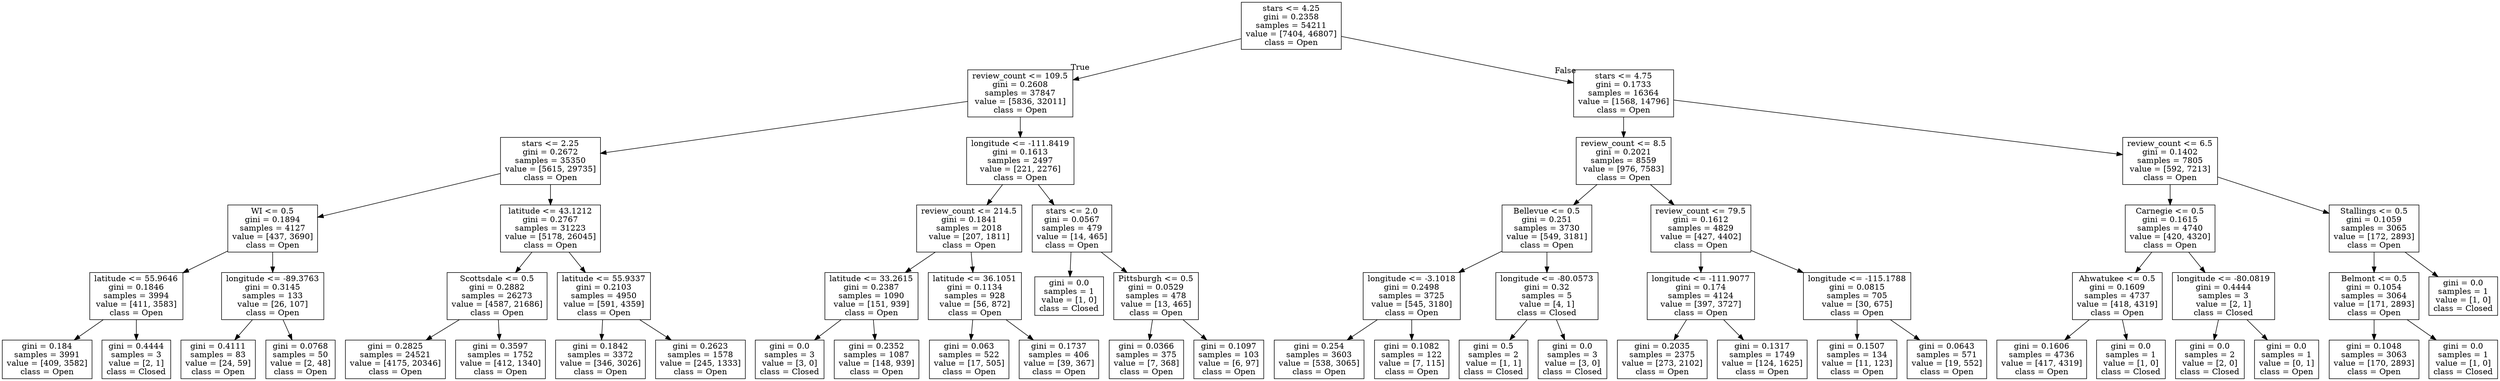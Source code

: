 digraph Tree {
node [shape=box] ;
0 [label="stars <= 4.25\ngini = 0.2358\nsamples = 54211\nvalue = [7404, 46807]\nclass = Open"] ;
1 [label="review_count <= 109.5\ngini = 0.2608\nsamples = 37847\nvalue = [5836, 32011]\nclass = Open"] ;
0 -> 1 [labeldistance=2.5, labelangle=45, headlabel="True"] ;
2 [label="stars <= 2.25\ngini = 0.2672\nsamples = 35350\nvalue = [5615, 29735]\nclass = Open"] ;
1 -> 2 ;
3 [label="WI <= 0.5\ngini = 0.1894\nsamples = 4127\nvalue = [437, 3690]\nclass = Open"] ;
2 -> 3 ;
4 [label="latitude <= 55.9646\ngini = 0.1846\nsamples = 3994\nvalue = [411, 3583]\nclass = Open"] ;
3 -> 4 ;
5 [label="gini = 0.184\nsamples = 3991\nvalue = [409, 3582]\nclass = Open"] ;
4 -> 5 ;
6 [label="gini = 0.4444\nsamples = 3\nvalue = [2, 1]\nclass = Closed"] ;
4 -> 6 ;
7 [label="longitude <= -89.3763\ngini = 0.3145\nsamples = 133\nvalue = [26, 107]\nclass = Open"] ;
3 -> 7 ;
8 [label="gini = 0.4111\nsamples = 83\nvalue = [24, 59]\nclass = Open"] ;
7 -> 8 ;
9 [label="gini = 0.0768\nsamples = 50\nvalue = [2, 48]\nclass = Open"] ;
7 -> 9 ;
10 [label="latitude <= 43.1212\ngini = 0.2767\nsamples = 31223\nvalue = [5178, 26045]\nclass = Open"] ;
2 -> 10 ;
11 [label="Scottsdale <= 0.5\ngini = 0.2882\nsamples = 26273\nvalue = [4587, 21686]\nclass = Open"] ;
10 -> 11 ;
12 [label="gini = 0.2825\nsamples = 24521\nvalue = [4175, 20346]\nclass = Open"] ;
11 -> 12 ;
13 [label="gini = 0.3597\nsamples = 1752\nvalue = [412, 1340]\nclass = Open"] ;
11 -> 13 ;
14 [label="latitude <= 55.9337\ngini = 0.2103\nsamples = 4950\nvalue = [591, 4359]\nclass = Open"] ;
10 -> 14 ;
15 [label="gini = 0.1842\nsamples = 3372\nvalue = [346, 3026]\nclass = Open"] ;
14 -> 15 ;
16 [label="gini = 0.2623\nsamples = 1578\nvalue = [245, 1333]\nclass = Open"] ;
14 -> 16 ;
17 [label="longitude <= -111.8419\ngini = 0.1613\nsamples = 2497\nvalue = [221, 2276]\nclass = Open"] ;
1 -> 17 ;
18 [label="review_count <= 214.5\ngini = 0.1841\nsamples = 2018\nvalue = [207, 1811]\nclass = Open"] ;
17 -> 18 ;
19 [label="latitude <= 33.2615\ngini = 0.2387\nsamples = 1090\nvalue = [151, 939]\nclass = Open"] ;
18 -> 19 ;
20 [label="gini = 0.0\nsamples = 3\nvalue = [3, 0]\nclass = Closed"] ;
19 -> 20 ;
21 [label="gini = 0.2352\nsamples = 1087\nvalue = [148, 939]\nclass = Open"] ;
19 -> 21 ;
22 [label="latitude <= 36.1051\ngini = 0.1134\nsamples = 928\nvalue = [56, 872]\nclass = Open"] ;
18 -> 22 ;
23 [label="gini = 0.063\nsamples = 522\nvalue = [17, 505]\nclass = Open"] ;
22 -> 23 ;
24 [label="gini = 0.1737\nsamples = 406\nvalue = [39, 367]\nclass = Open"] ;
22 -> 24 ;
25 [label="stars <= 2.0\ngini = 0.0567\nsamples = 479\nvalue = [14, 465]\nclass = Open"] ;
17 -> 25 ;
26 [label="gini = 0.0\nsamples = 1\nvalue = [1, 0]\nclass = Closed"] ;
25 -> 26 ;
27 [label="Pittsburgh <= 0.5\ngini = 0.0529\nsamples = 478\nvalue = [13, 465]\nclass = Open"] ;
25 -> 27 ;
28 [label="gini = 0.0366\nsamples = 375\nvalue = [7, 368]\nclass = Open"] ;
27 -> 28 ;
29 [label="gini = 0.1097\nsamples = 103\nvalue = [6, 97]\nclass = Open"] ;
27 -> 29 ;
30 [label="stars <= 4.75\ngini = 0.1733\nsamples = 16364\nvalue = [1568, 14796]\nclass = Open"] ;
0 -> 30 [labeldistance=2.5, labelangle=-45, headlabel="False"] ;
31 [label="review_count <= 8.5\ngini = 0.2021\nsamples = 8559\nvalue = [976, 7583]\nclass = Open"] ;
30 -> 31 ;
32 [label="Bellevue <= 0.5\ngini = 0.251\nsamples = 3730\nvalue = [549, 3181]\nclass = Open"] ;
31 -> 32 ;
33 [label="longitude <= -3.1018\ngini = 0.2498\nsamples = 3725\nvalue = [545, 3180]\nclass = Open"] ;
32 -> 33 ;
34 [label="gini = 0.254\nsamples = 3603\nvalue = [538, 3065]\nclass = Open"] ;
33 -> 34 ;
35 [label="gini = 0.1082\nsamples = 122\nvalue = [7, 115]\nclass = Open"] ;
33 -> 35 ;
36 [label="longitude <= -80.0573\ngini = 0.32\nsamples = 5\nvalue = [4, 1]\nclass = Closed"] ;
32 -> 36 ;
37 [label="gini = 0.5\nsamples = 2\nvalue = [1, 1]\nclass = Closed"] ;
36 -> 37 ;
38 [label="gini = 0.0\nsamples = 3\nvalue = [3, 0]\nclass = Closed"] ;
36 -> 38 ;
39 [label="review_count <= 79.5\ngini = 0.1612\nsamples = 4829\nvalue = [427, 4402]\nclass = Open"] ;
31 -> 39 ;
40 [label="longitude <= -111.9077\ngini = 0.174\nsamples = 4124\nvalue = [397, 3727]\nclass = Open"] ;
39 -> 40 ;
41 [label="gini = 0.2035\nsamples = 2375\nvalue = [273, 2102]\nclass = Open"] ;
40 -> 41 ;
42 [label="gini = 0.1317\nsamples = 1749\nvalue = [124, 1625]\nclass = Open"] ;
40 -> 42 ;
43 [label="longitude <= -115.1788\ngini = 0.0815\nsamples = 705\nvalue = [30, 675]\nclass = Open"] ;
39 -> 43 ;
44 [label="gini = 0.1507\nsamples = 134\nvalue = [11, 123]\nclass = Open"] ;
43 -> 44 ;
45 [label="gini = 0.0643\nsamples = 571\nvalue = [19, 552]\nclass = Open"] ;
43 -> 45 ;
46 [label="review_count <= 6.5\ngini = 0.1402\nsamples = 7805\nvalue = [592, 7213]\nclass = Open"] ;
30 -> 46 ;
47 [label="Carnegie <= 0.5\ngini = 0.1615\nsamples = 4740\nvalue = [420, 4320]\nclass = Open"] ;
46 -> 47 ;
48 [label="Ahwatukee <= 0.5\ngini = 0.1609\nsamples = 4737\nvalue = [418, 4319]\nclass = Open"] ;
47 -> 48 ;
49 [label="gini = 0.1606\nsamples = 4736\nvalue = [417, 4319]\nclass = Open"] ;
48 -> 49 ;
50 [label="gini = 0.0\nsamples = 1\nvalue = [1, 0]\nclass = Closed"] ;
48 -> 50 ;
51 [label="longitude <= -80.0819\ngini = 0.4444\nsamples = 3\nvalue = [2, 1]\nclass = Closed"] ;
47 -> 51 ;
52 [label="gini = 0.0\nsamples = 2\nvalue = [2, 0]\nclass = Closed"] ;
51 -> 52 ;
53 [label="gini = 0.0\nsamples = 1\nvalue = [0, 1]\nclass = Open"] ;
51 -> 53 ;
54 [label="Stallings <= 0.5\ngini = 0.1059\nsamples = 3065\nvalue = [172, 2893]\nclass = Open"] ;
46 -> 54 ;
55 [label="Belmont <= 0.5\ngini = 0.1054\nsamples = 3064\nvalue = [171, 2893]\nclass = Open"] ;
54 -> 55 ;
56 [label="gini = 0.1048\nsamples = 3063\nvalue = [170, 2893]\nclass = Open"] ;
55 -> 56 ;
57 [label="gini = 0.0\nsamples = 1\nvalue = [1, 0]\nclass = Closed"] ;
55 -> 57 ;
58 [label="gini = 0.0\nsamples = 1\nvalue = [1, 0]\nclass = Closed"] ;
54 -> 58 ;
}
